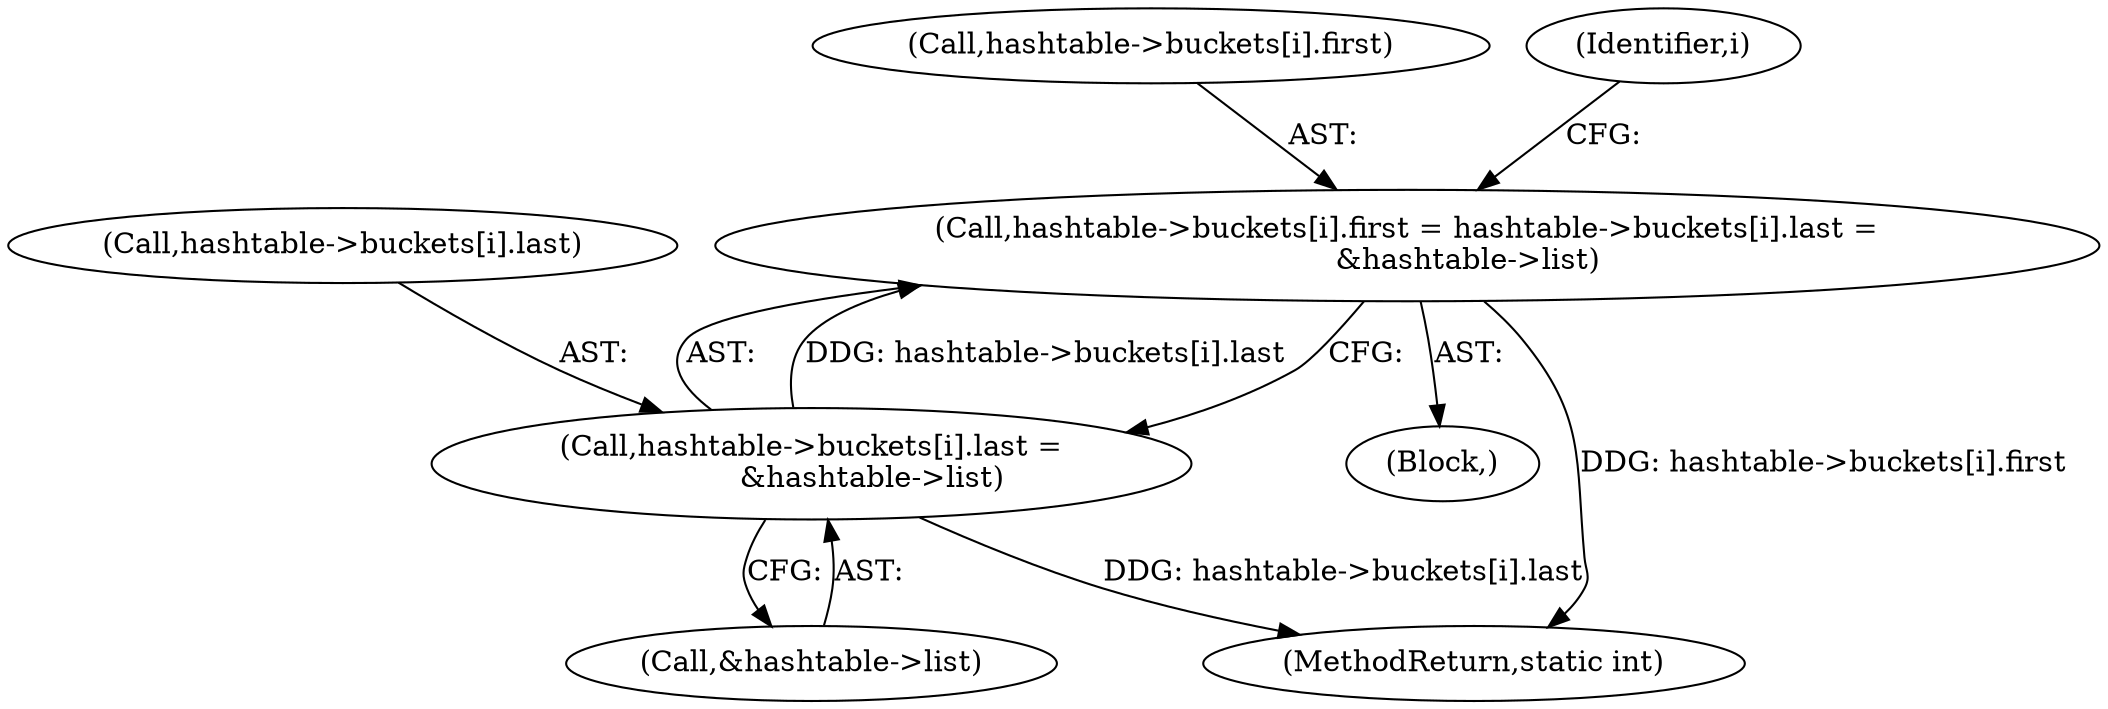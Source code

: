 digraph "0_jansson_8f80c2d83808150724d31793e6ade92749b1faa4_2@array" {
"1000153" [label="(Call,hashtable->buckets[i].first = hashtable->buckets[i].last =\n             &hashtable->list)"];
"1000161" [label="(Call,hashtable->buckets[i].last =\n             &hashtable->list)"];
"1000152" [label="(Block,)"];
"1000226" [label="(MethodReturn,static int)"];
"1000161" [label="(Call,hashtable->buckets[i].last =\n             &hashtable->list)"];
"1000169" [label="(Call,&hashtable->list)"];
"1000162" [label="(Call,hashtable->buckets[i].last)"];
"1000153" [label="(Call,hashtable->buckets[i].first = hashtable->buckets[i].last =\n             &hashtable->list)"];
"1000154" [label="(Call,hashtable->buckets[i].first)"];
"1000151" [label="(Identifier,i)"];
"1000153" -> "1000152"  [label="AST: "];
"1000153" -> "1000161"  [label="CFG: "];
"1000154" -> "1000153"  [label="AST: "];
"1000161" -> "1000153"  [label="AST: "];
"1000151" -> "1000153"  [label="CFG: "];
"1000153" -> "1000226"  [label="DDG: hashtable->buckets[i].first"];
"1000161" -> "1000153"  [label="DDG: hashtable->buckets[i].last"];
"1000161" -> "1000169"  [label="CFG: "];
"1000162" -> "1000161"  [label="AST: "];
"1000169" -> "1000161"  [label="AST: "];
"1000161" -> "1000226"  [label="DDG: hashtable->buckets[i].last"];
}
